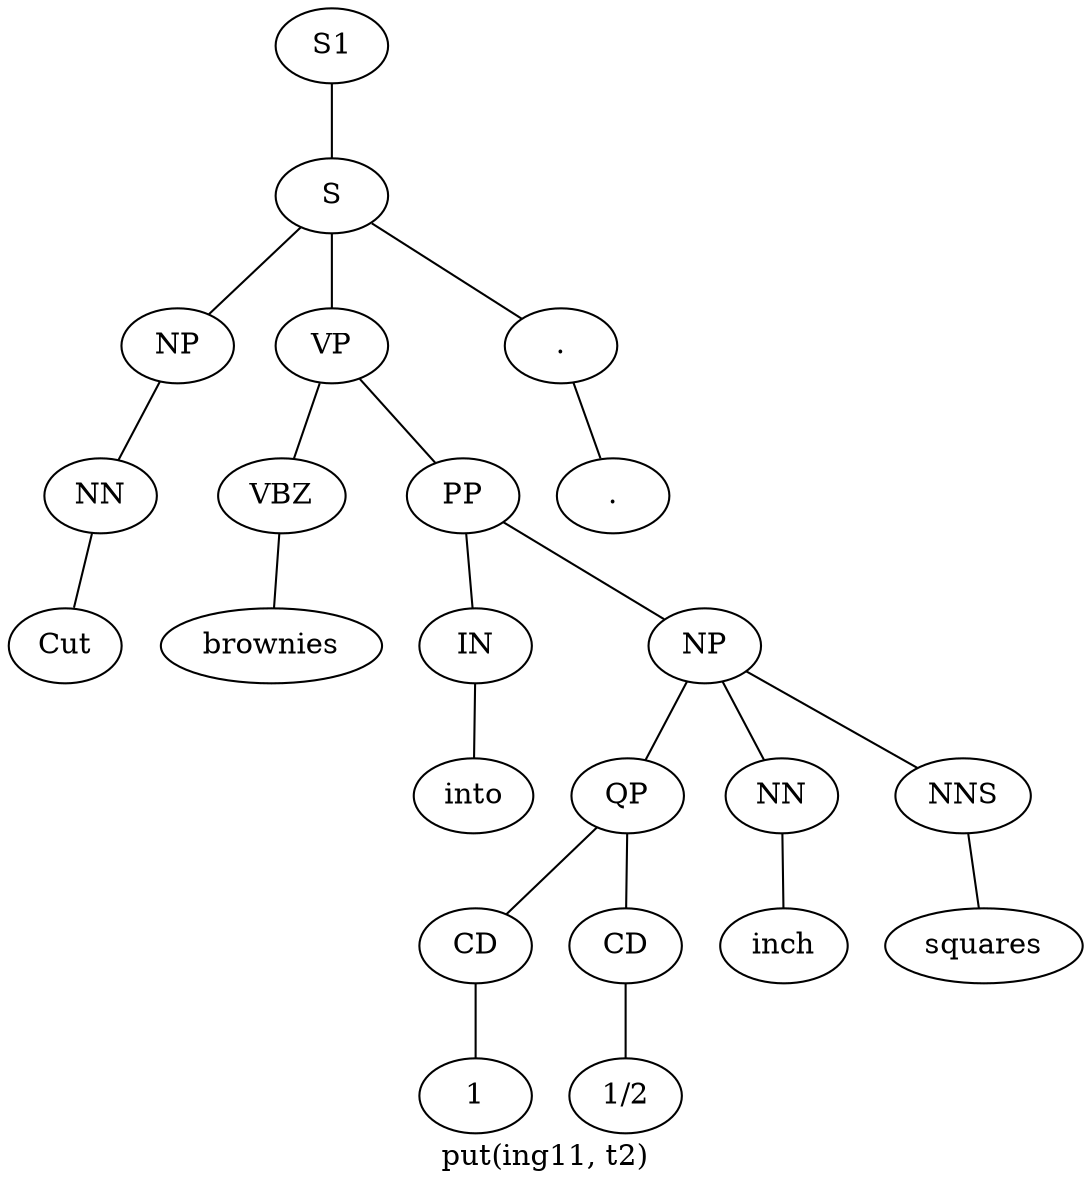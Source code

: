 graph SyntaxGraph {
	label = "put(ing11, t2)";
	Node0 [label="S1"];
	Node1 [label="S"];
	Node2 [label="NP"];
	Node3 [label="NN"];
	Node4 [label="Cut"];
	Node5 [label="VP"];
	Node6 [label="VBZ"];
	Node7 [label="brownies"];
	Node8 [label="PP"];
	Node9 [label="IN"];
	Node10 [label="into"];
	Node11 [label="NP"];
	Node12 [label="QP"];
	Node13 [label="CD"];
	Node14 [label="1"];
	Node15 [label="CD"];
	Node16 [label="1/2"];
	Node17 [label="NN"];
	Node18 [label="inch"];
	Node19 [label="NNS"];
	Node20 [label="squares"];
	Node21 [label="."];
	Node22 [label="."];

	Node0 -- Node1;
	Node1 -- Node2;
	Node1 -- Node5;
	Node1 -- Node21;
	Node2 -- Node3;
	Node3 -- Node4;
	Node5 -- Node6;
	Node5 -- Node8;
	Node6 -- Node7;
	Node8 -- Node9;
	Node8 -- Node11;
	Node9 -- Node10;
	Node11 -- Node12;
	Node11 -- Node17;
	Node11 -- Node19;
	Node12 -- Node13;
	Node12 -- Node15;
	Node13 -- Node14;
	Node15 -- Node16;
	Node17 -- Node18;
	Node19 -- Node20;
	Node21 -- Node22;
}